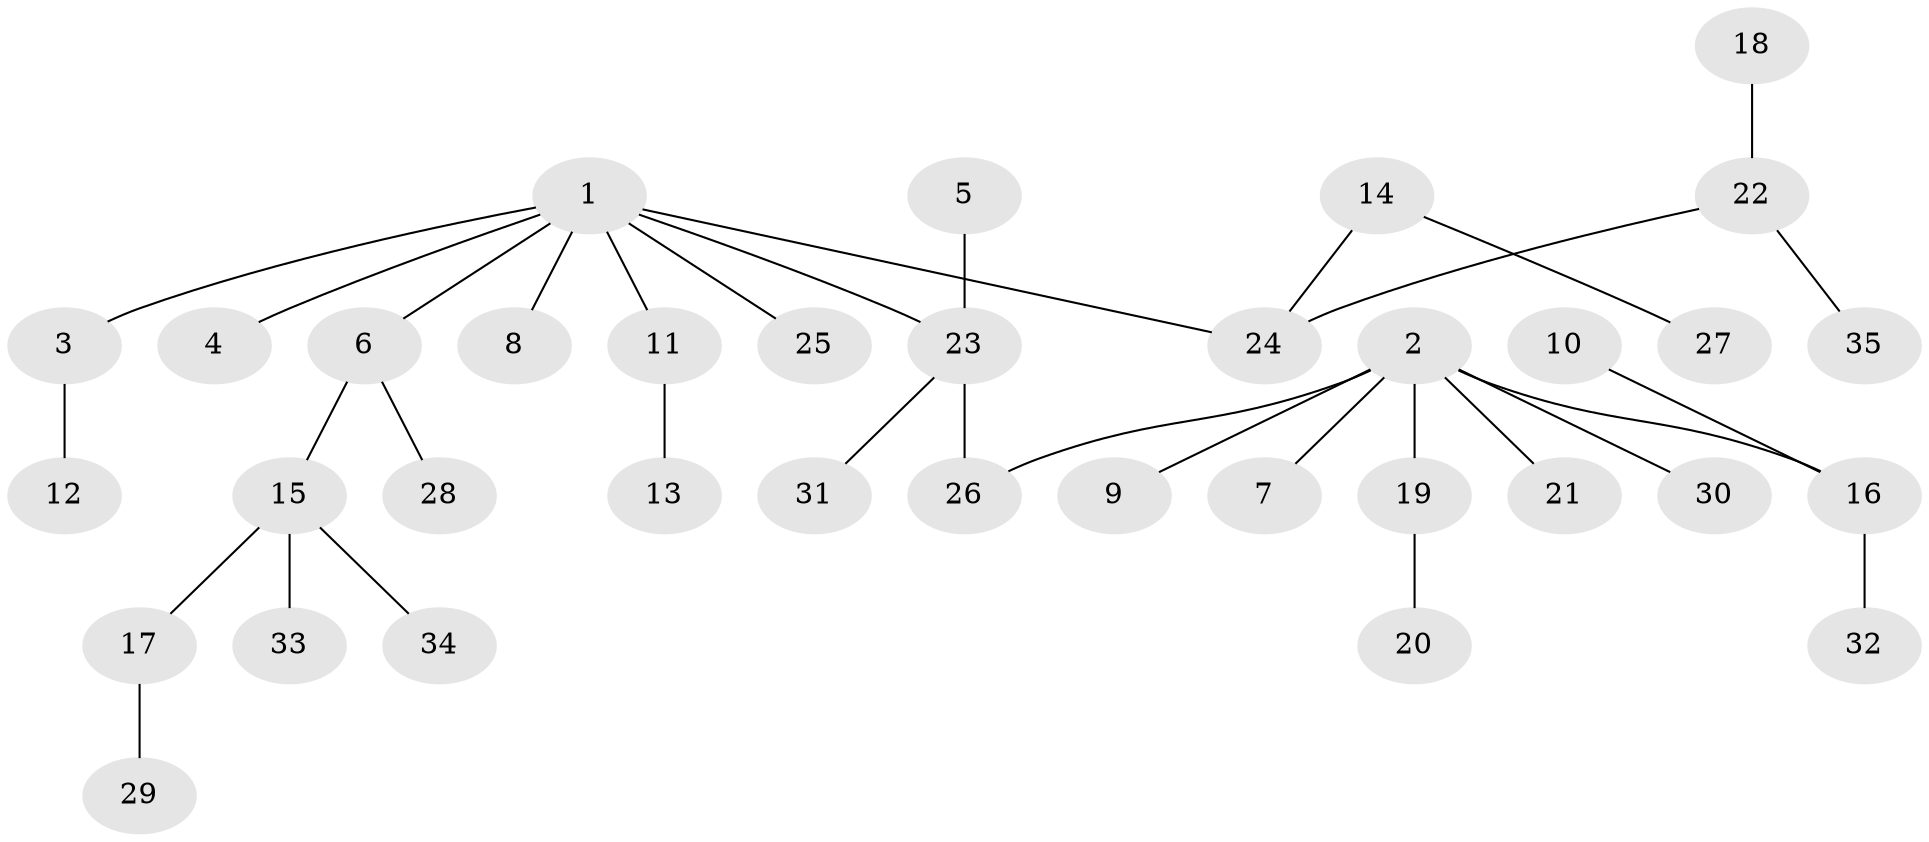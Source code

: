 // original degree distribution, {4: 0.04285714285714286, 3: 0.11428571428571428, 6: 0.02857142857142857, 5: 0.02857142857142857, 2: 0.35714285714285715, 1: 0.42857142857142855}
// Generated by graph-tools (version 1.1) at 2025/26/03/09/25 03:26:27]
// undirected, 35 vertices, 34 edges
graph export_dot {
graph [start="1"]
  node [color=gray90,style=filled];
  1;
  2;
  3;
  4;
  5;
  6;
  7;
  8;
  9;
  10;
  11;
  12;
  13;
  14;
  15;
  16;
  17;
  18;
  19;
  20;
  21;
  22;
  23;
  24;
  25;
  26;
  27;
  28;
  29;
  30;
  31;
  32;
  33;
  34;
  35;
  1 -- 3 [weight=1.0];
  1 -- 4 [weight=1.0];
  1 -- 6 [weight=1.0];
  1 -- 8 [weight=1.0];
  1 -- 11 [weight=1.0];
  1 -- 23 [weight=1.0];
  1 -- 24 [weight=1.0];
  1 -- 25 [weight=1.0];
  2 -- 7 [weight=1.0];
  2 -- 9 [weight=1.0];
  2 -- 16 [weight=1.0];
  2 -- 19 [weight=1.0];
  2 -- 21 [weight=1.0];
  2 -- 26 [weight=1.0];
  2 -- 30 [weight=1.0];
  3 -- 12 [weight=1.0];
  5 -- 23 [weight=1.0];
  6 -- 15 [weight=1.0];
  6 -- 28 [weight=1.0];
  10 -- 16 [weight=1.0];
  11 -- 13 [weight=1.0];
  14 -- 24 [weight=1.0];
  14 -- 27 [weight=1.0];
  15 -- 17 [weight=1.0];
  15 -- 33 [weight=1.0];
  15 -- 34 [weight=1.0];
  16 -- 32 [weight=1.0];
  17 -- 29 [weight=1.0];
  18 -- 22 [weight=1.0];
  19 -- 20 [weight=1.0];
  22 -- 24 [weight=1.0];
  22 -- 35 [weight=1.0];
  23 -- 26 [weight=1.0];
  23 -- 31 [weight=1.0];
}
